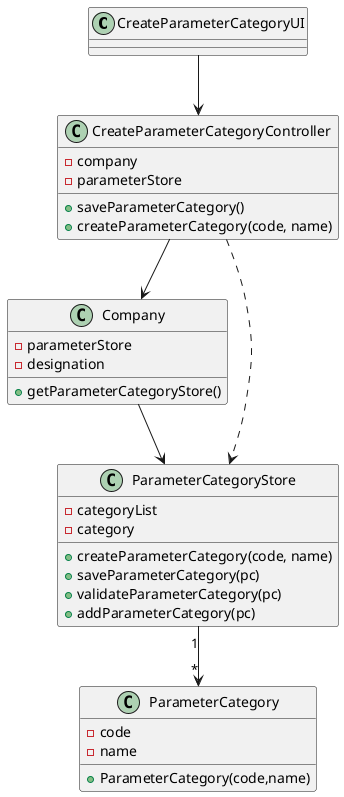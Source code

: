 @startuml
'https://plantuml.com/class-diagram

class CreateParameterCategoryUI{
}
class CreateParameterCategoryController{
-company
- parameterStore
+saveParameterCategory()
+createParameterCategory(code, name)
}
class Company{
-parameterStore
-designation
+getParameterCategoryStore()
}
class ParameterCategoryStore{
-categoryList
-category
+createParameterCategory(code, name)
+saveParameterCategory(pc)
+validateParameterCategory(pc)
+addParameterCategory(pc)
}

class ParameterCategory{
-code
-name
+ParameterCategory(code,name)
}
CreateParameterCategoryUI --> CreateParameterCategoryController
CreateParameterCategoryController --> Company
CreateParameterCategoryController ..> ParameterCategoryStore
Company -->  ParameterCategoryStore
ParameterCategoryStore "1" --> "*" ParameterCategory

@enduml